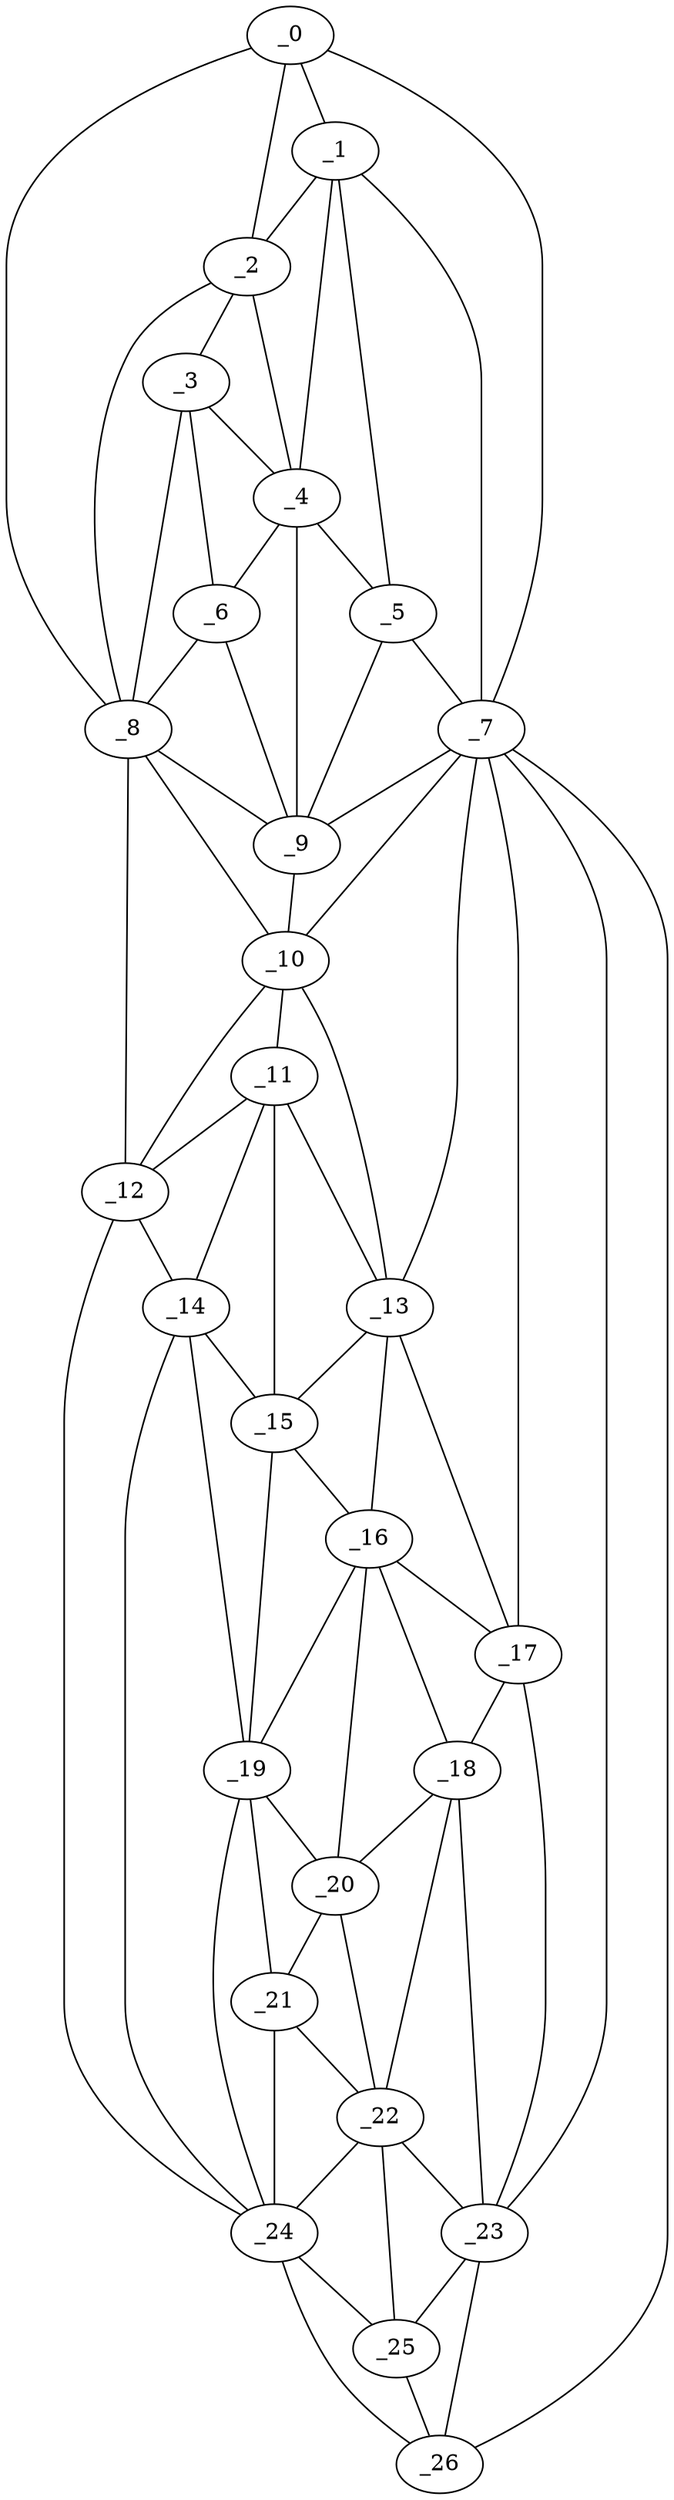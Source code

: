 graph "obj78__5.gxl" {
	_0	 [x=5,
		y=66];
	_1	 [x=15,
		y=66];
	_0 -- _1	 [valence=2];
	_2	 [x=23,
		y=58];
	_0 -- _2	 [valence=2];
	_7	 [x=52,
		y=76];
	_0 -- _7	 [valence=1];
	_8	 [x=55,
		y=42];
	_0 -- _8	 [valence=1];
	_1 -- _2	 [valence=2];
	_4	 [x=43,
		y=63];
	_1 -- _4	 [valence=2];
	_5	 [x=48,
		y=68];
	_1 -- _5	 [valence=1];
	_1 -- _7	 [valence=2];
	_3	 [x=37,
		y=53];
	_2 -- _3	 [valence=2];
	_2 -- _4	 [valence=1];
	_2 -- _8	 [valence=2];
	_3 -- _4	 [valence=1];
	_6	 [x=51,
		y=48];
	_3 -- _6	 [valence=2];
	_3 -- _8	 [valence=1];
	_4 -- _5	 [valence=2];
	_4 -- _6	 [valence=2];
	_9	 [x=60,
		y=54];
	_4 -- _9	 [valence=2];
	_5 -- _7	 [valence=2];
	_5 -- _9	 [valence=1];
	_6 -- _8	 [valence=2];
	_6 -- _9	 [valence=2];
	_7 -- _9	 [valence=2];
	_10	 [x=68,
		y=54];
	_7 -- _10	 [valence=2];
	_13	 [x=82,
		y=62];
	_7 -- _13	 [valence=1];
	_17	 [x=97,
		y=70];
	_7 -- _17	 [valence=2];
	_23	 [x=115,
		y=73];
	_7 -- _23	 [valence=1];
	_26	 [x=127,
		y=75];
	_7 -- _26	 [valence=1];
	_8 -- _9	 [valence=2];
	_8 -- _10	 [valence=2];
	_12	 [x=78,
		y=40];
	_8 -- _12	 [valence=1];
	_9 -- _10	 [valence=1];
	_11	 [x=77,
		y=52];
	_10 -- _11	 [valence=2];
	_10 -- _12	 [valence=2];
	_10 -- _13	 [valence=1];
	_11 -- _12	 [valence=2];
	_11 -- _13	 [valence=2];
	_14	 [x=86,
		y=45];
	_11 -- _14	 [valence=1];
	_15	 [x=89,
		y=49];
	_11 -- _15	 [valence=2];
	_12 -- _14	 [valence=2];
	_24	 [x=122,
		y=58];
	_12 -- _24	 [valence=1];
	_13 -- _15	 [valence=2];
	_16	 [x=92,
		y=65];
	_13 -- _16	 [valence=2];
	_13 -- _17	 [valence=2];
	_14 -- _15	 [valence=2];
	_19	 [x=102,
		y=54];
	_14 -- _19	 [valence=1];
	_14 -- _24	 [valence=1];
	_15 -- _16	 [valence=2];
	_15 -- _19	 [valence=1];
	_16 -- _17	 [valence=1];
	_18	 [x=101,
		y=68];
	_16 -- _18	 [valence=1];
	_16 -- _19	 [valence=2];
	_20	 [x=102,
		y=61];
	_16 -- _20	 [valence=2];
	_17 -- _18	 [valence=2];
	_17 -- _23	 [valence=2];
	_18 -- _20	 [valence=2];
	_22	 [x=115,
		y=70];
	_18 -- _22	 [valence=2];
	_18 -- _23	 [valence=2];
	_19 -- _20	 [valence=1];
	_21	 [x=107,
		y=56];
	_19 -- _21	 [valence=1];
	_19 -- _24	 [valence=2];
	_20 -- _21	 [valence=2];
	_20 -- _22	 [valence=2];
	_21 -- _22	 [valence=1];
	_21 -- _24	 [valence=2];
	_22 -- _23	 [valence=1];
	_22 -- _24	 [valence=2];
	_25	 [x=122,
		y=66];
	_22 -- _25	 [valence=2];
	_23 -- _25	 [valence=2];
	_23 -- _26	 [valence=2];
	_24 -- _25	 [valence=1];
	_24 -- _26	 [valence=1];
	_25 -- _26	 [valence=1];
}
